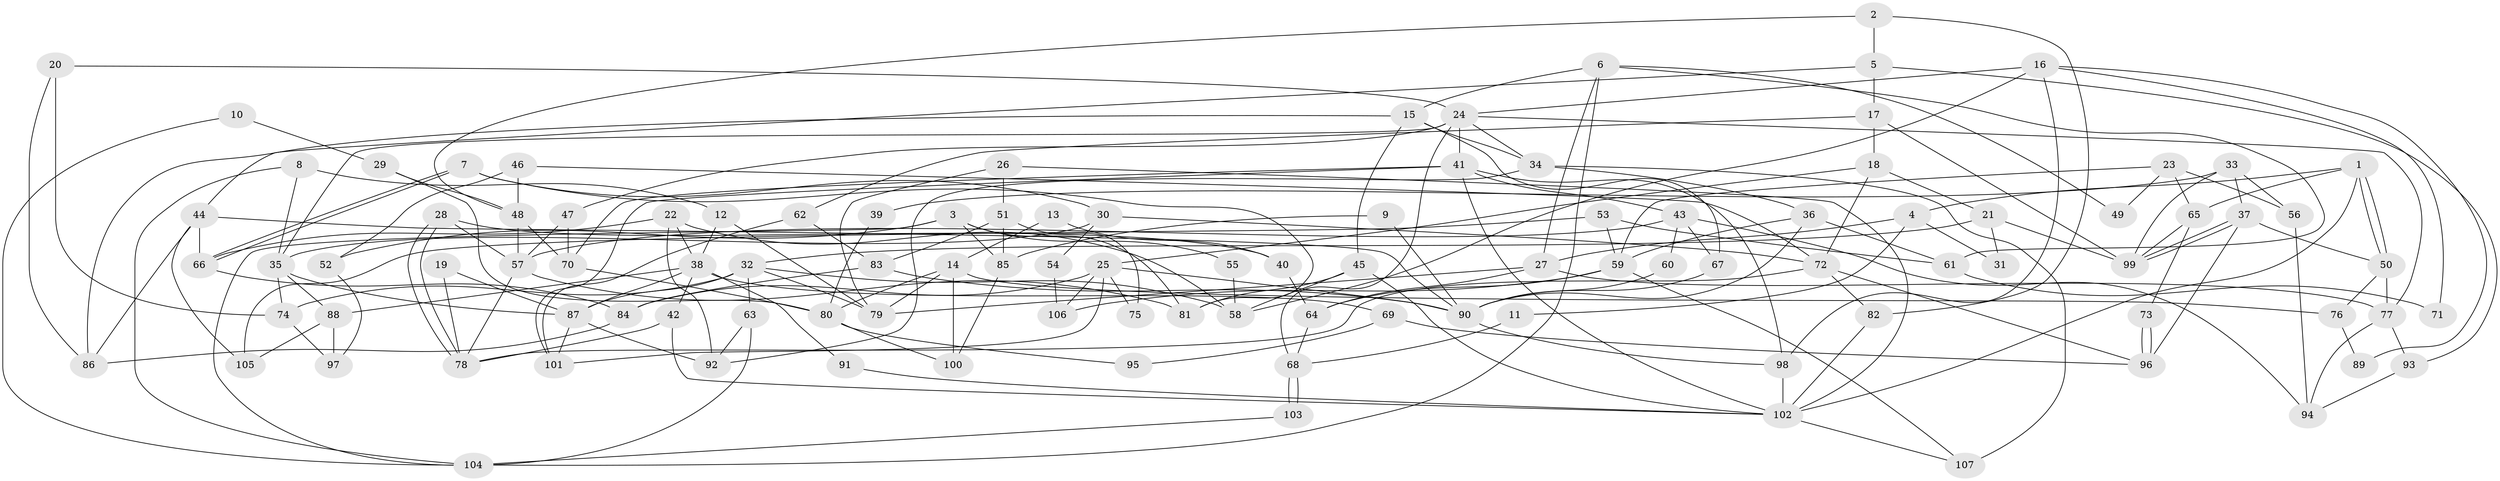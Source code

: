 // coarse degree distribution, {7: 0.15151515151515152, 3: 0.18181818181818182, 5: 0.19696969696969696, 4: 0.13636363636363635, 6: 0.07575757575757576, 2: 0.12121212121212122, 10: 0.030303030303030304, 8: 0.09090909090909091, 9: 0.015151515151515152}
// Generated by graph-tools (version 1.1) at 2025/24/03/03/25 07:24:03]
// undirected, 107 vertices, 214 edges
graph export_dot {
graph [start="1"]
  node [color=gray90,style=filled];
  1;
  2;
  3;
  4;
  5;
  6;
  7;
  8;
  9;
  10;
  11;
  12;
  13;
  14;
  15;
  16;
  17;
  18;
  19;
  20;
  21;
  22;
  23;
  24;
  25;
  26;
  27;
  28;
  29;
  30;
  31;
  32;
  33;
  34;
  35;
  36;
  37;
  38;
  39;
  40;
  41;
  42;
  43;
  44;
  45;
  46;
  47;
  48;
  49;
  50;
  51;
  52;
  53;
  54;
  55;
  56;
  57;
  58;
  59;
  60;
  61;
  62;
  63;
  64;
  65;
  66;
  67;
  68;
  69;
  70;
  71;
  72;
  73;
  74;
  75;
  76;
  77;
  78;
  79;
  80;
  81;
  82;
  83;
  84;
  85;
  86;
  87;
  88;
  89;
  90;
  91;
  92;
  93;
  94;
  95;
  96;
  97;
  98;
  99;
  100;
  101;
  102;
  103;
  104;
  105;
  106;
  107;
  1 -- 50;
  1 -- 50;
  1 -- 102;
  1 -- 4;
  1 -- 65;
  2 -- 5;
  2 -- 82;
  2 -- 48;
  3 -- 81;
  3 -- 52;
  3 -- 55;
  3 -- 85;
  3 -- 104;
  4 -- 27;
  4 -- 11;
  4 -- 31;
  5 -- 44;
  5 -- 93;
  5 -- 17;
  6 -- 15;
  6 -- 104;
  6 -- 27;
  6 -- 49;
  6 -- 61;
  7 -- 66;
  7 -- 66;
  7 -- 30;
  7 -- 81;
  8 -- 104;
  8 -- 35;
  8 -- 12;
  9 -- 85;
  9 -- 90;
  10 -- 104;
  10 -- 29;
  11 -- 68;
  12 -- 38;
  12 -- 79;
  13 -- 14;
  13 -- 40;
  14 -- 100;
  14 -- 79;
  14 -- 76;
  14 -- 80;
  15 -- 45;
  15 -- 34;
  15 -- 67;
  15 -- 86;
  16 -- 98;
  16 -- 58;
  16 -- 24;
  16 -- 71;
  16 -- 89;
  17 -- 99;
  17 -- 18;
  17 -- 62;
  18 -- 25;
  18 -- 21;
  18 -- 72;
  19 -- 78;
  19 -- 87;
  20 -- 24;
  20 -- 86;
  20 -- 74;
  21 -- 32;
  21 -- 31;
  21 -- 99;
  22 -- 38;
  22 -- 58;
  22 -- 66;
  22 -- 92;
  23 -- 56;
  23 -- 65;
  23 -- 49;
  23 -- 59;
  24 -- 41;
  24 -- 34;
  24 -- 35;
  24 -- 47;
  24 -- 68;
  24 -- 77;
  25 -- 90;
  25 -- 101;
  25 -- 75;
  25 -- 84;
  25 -- 106;
  26 -- 79;
  26 -- 102;
  26 -- 51;
  27 -- 64;
  27 -- 77;
  27 -- 79;
  28 -- 78;
  28 -- 78;
  28 -- 57;
  28 -- 40;
  29 -- 48;
  29 -- 80;
  30 -- 35;
  30 -- 72;
  30 -- 54;
  32 -- 79;
  32 -- 74;
  32 -- 58;
  32 -- 63;
  32 -- 87;
  33 -- 37;
  33 -- 99;
  33 -- 39;
  33 -- 56;
  34 -- 92;
  34 -- 36;
  34 -- 107;
  35 -- 87;
  35 -- 74;
  35 -- 88;
  36 -- 61;
  36 -- 59;
  36 -- 90;
  37 -- 99;
  37 -- 99;
  37 -- 50;
  37 -- 96;
  38 -- 87;
  38 -- 42;
  38 -- 69;
  38 -- 88;
  38 -- 91;
  39 -- 80;
  40 -- 64;
  41 -- 43;
  41 -- 102;
  41 -- 70;
  41 -- 98;
  41 -- 101;
  42 -- 78;
  42 -- 102;
  43 -- 57;
  43 -- 67;
  43 -- 60;
  43 -- 94;
  44 -- 66;
  44 -- 86;
  44 -- 90;
  44 -- 105;
  45 -- 102;
  45 -- 81;
  45 -- 58;
  46 -- 72;
  46 -- 48;
  46 -- 52;
  47 -- 57;
  47 -- 70;
  48 -- 70;
  48 -- 57;
  50 -- 77;
  50 -- 76;
  51 -- 83;
  51 -- 75;
  51 -- 85;
  52 -- 97;
  53 -- 59;
  53 -- 105;
  53 -- 61;
  54 -- 106;
  55 -- 58;
  56 -- 94;
  57 -- 78;
  57 -- 81;
  59 -- 64;
  59 -- 106;
  59 -- 107;
  60 -- 90;
  61 -- 71;
  62 -- 83;
  62 -- 101;
  63 -- 92;
  63 -- 104;
  64 -- 68;
  65 -- 99;
  65 -- 73;
  66 -- 84;
  67 -- 90;
  68 -- 103;
  68 -- 103;
  69 -- 96;
  69 -- 95;
  70 -- 80;
  72 -- 96;
  72 -- 78;
  72 -- 82;
  73 -- 96;
  73 -- 96;
  74 -- 97;
  76 -- 89;
  77 -- 93;
  77 -- 94;
  80 -- 95;
  80 -- 100;
  82 -- 102;
  83 -- 90;
  83 -- 84;
  84 -- 86;
  85 -- 100;
  87 -- 101;
  87 -- 92;
  88 -- 97;
  88 -- 105;
  90 -- 98;
  91 -- 102;
  93 -- 94;
  98 -- 102;
  102 -- 107;
  103 -- 104;
}
